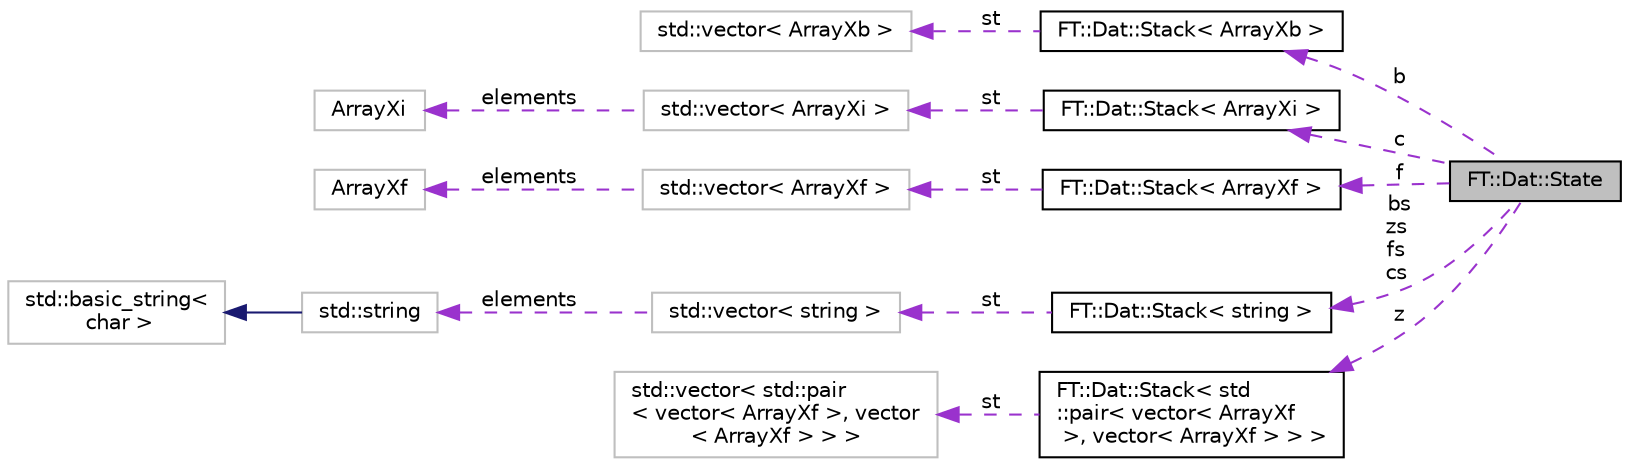 digraph "FT::Dat::State"
{
 // LATEX_PDF_SIZE
  edge [fontname="Helvetica",fontsize="10",labelfontname="Helvetica",labelfontsize="10"];
  node [fontname="Helvetica",fontsize="10",shape=record];
  rankdir="LR";
  Node1 [label="FT::Dat::State",height=0.2,width=0.4,color="black", fillcolor="grey75", style="filled", fontcolor="black",tooltip="contains various types of State actually used by feat"];
  Node2 -> Node1 [dir="back",color="darkorchid3",fontsize="10",style="dashed",label=" b" ,fontname="Helvetica"];
  Node2 [label="FT::Dat::Stack\< ArrayXb \>",height=0.2,width=0.4,color="black", fillcolor="white", style="filled",URL="$d8/d30/classFT_1_1Dat_1_1Stack.html",tooltip=" "];
  Node3 -> Node2 [dir="back",color="darkorchid3",fontsize="10",style="dashed",label=" st" ,fontname="Helvetica"];
  Node3 [label="std::vector\< ArrayXb \>",height=0.2,width=0.4,color="grey75", fillcolor="white", style="filled",tooltip=" "];
  Node4 -> Node1 [dir="back",color="darkorchid3",fontsize="10",style="dashed",label=" c" ,fontname="Helvetica"];
  Node4 [label="FT::Dat::Stack\< ArrayXi \>",height=0.2,width=0.4,color="black", fillcolor="white", style="filled",URL="$d8/d30/classFT_1_1Dat_1_1Stack.html",tooltip=" "];
  Node5 -> Node4 [dir="back",color="darkorchid3",fontsize="10",style="dashed",label=" st" ,fontname="Helvetica"];
  Node5 [label="std::vector\< ArrayXi \>",height=0.2,width=0.4,color="grey75", fillcolor="white", style="filled",tooltip=" "];
  Node6 -> Node5 [dir="back",color="darkorchid3",fontsize="10",style="dashed",label=" elements" ,fontname="Helvetica"];
  Node6 [label="ArrayXi",height=0.2,width=0.4,color="grey75", fillcolor="white", style="filled",tooltip=" "];
  Node7 -> Node1 [dir="back",color="darkorchid3",fontsize="10",style="dashed",label=" f" ,fontname="Helvetica"];
  Node7 [label="FT::Dat::Stack\< ArrayXf \>",height=0.2,width=0.4,color="black", fillcolor="white", style="filled",URL="$d8/d30/classFT_1_1Dat_1_1Stack.html",tooltip=" "];
  Node8 -> Node7 [dir="back",color="darkorchid3",fontsize="10",style="dashed",label=" st" ,fontname="Helvetica"];
  Node8 [label="std::vector\< ArrayXf \>",height=0.2,width=0.4,color="grey75", fillcolor="white", style="filled",tooltip=" "];
  Node9 -> Node8 [dir="back",color="darkorchid3",fontsize="10",style="dashed",label=" elements" ,fontname="Helvetica"];
  Node9 [label="ArrayXf",height=0.2,width=0.4,color="grey75", fillcolor="white", style="filled",tooltip=" "];
  Node10 -> Node1 [dir="back",color="darkorchid3",fontsize="10",style="dashed",label=" bs\nzs\nfs\ncs" ,fontname="Helvetica"];
  Node10 [label="FT::Dat::Stack\< string \>",height=0.2,width=0.4,color="black", fillcolor="white", style="filled",URL="$d8/d30/classFT_1_1Dat_1_1Stack.html",tooltip=" "];
  Node11 -> Node10 [dir="back",color="darkorchid3",fontsize="10",style="dashed",label=" st" ,fontname="Helvetica"];
  Node11 [label="std::vector\< string \>",height=0.2,width=0.4,color="grey75", fillcolor="white", style="filled",tooltip=" "];
  Node12 -> Node11 [dir="back",color="darkorchid3",fontsize="10",style="dashed",label=" elements" ,fontname="Helvetica"];
  Node12 [label="std::string",height=0.2,width=0.4,color="grey75", fillcolor="white", style="filled",tooltip="STL class."];
  Node13 -> Node12 [dir="back",color="midnightblue",fontsize="10",style="solid",fontname="Helvetica"];
  Node13 [label="std::basic_string\<\l char \>",height=0.2,width=0.4,color="grey75", fillcolor="white", style="filled",tooltip="STL class."];
  Node14 -> Node1 [dir="back",color="darkorchid3",fontsize="10",style="dashed",label=" z" ,fontname="Helvetica"];
  Node14 [label="FT::Dat::Stack\< std\l::pair\< vector\< ArrayXf\l \>, vector\< ArrayXf \> \> \>",height=0.2,width=0.4,color="black", fillcolor="white", style="filled",URL="$d8/d30/classFT_1_1Dat_1_1Stack.html",tooltip=" "];
  Node15 -> Node14 [dir="back",color="darkorchid3",fontsize="10",style="dashed",label=" st" ,fontname="Helvetica"];
  Node15 [label="std::vector\< std::pair\l\< vector\< ArrayXf \>, vector\l\< ArrayXf \> \> \>",height=0.2,width=0.4,color="grey75", fillcolor="white", style="filled",tooltip=" "];
}
